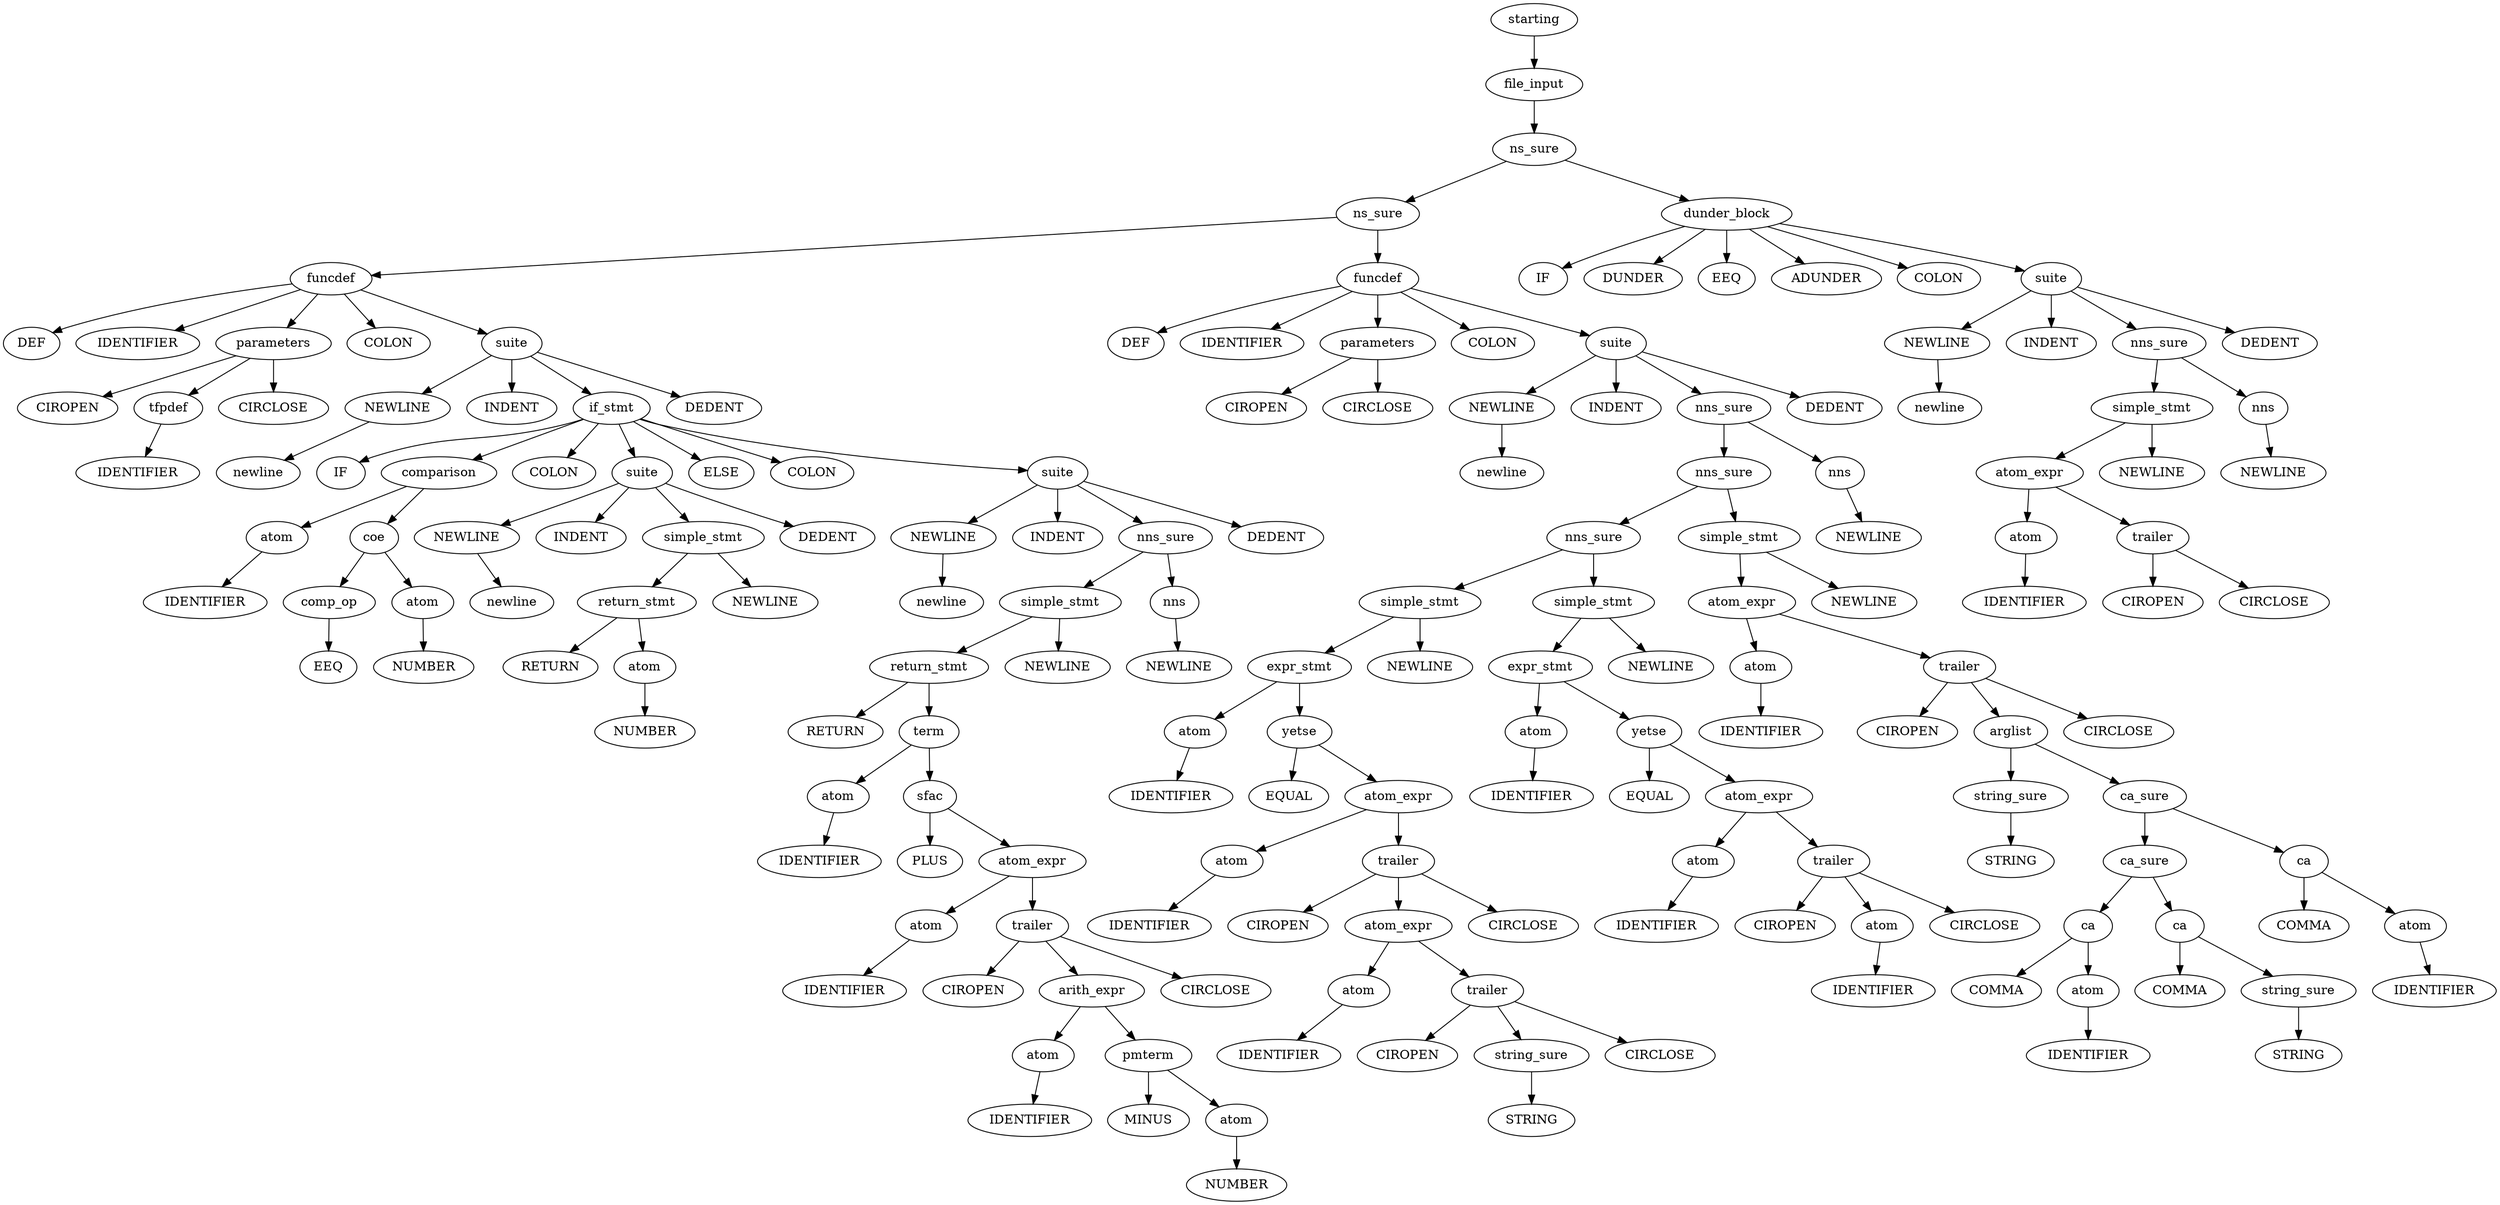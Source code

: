 digraph ASTVisual {
 ordering = out ;
10 [ label="tfpdef"]
20 [ label="IDENTIFIER"]
30 [ label="parameters"]
40 [ label="CIROPEN"]
50 [ label="CIRCLOSE"]
60 [ label="NEWLINE"]
70 [ label="newline"]
80 [ label="atom"]
90 [ label="IDENTIFIER"]
100 [ label="comp_op"]
110 [ label="EEQ"]
120 [ label="atom"]
130 [ label="NUMBER"]
140 [ label="coe"]
150 [ label="comparison"]
160 [ label="NEWLINE"]
170 [ label="newline"]
180 [ label="atom"]
190 [ label="NUMBER"]
200 [ label="return_stmt"]
210 [ label="RETURN"]
220 [ label="simple_stmt"]
230 [ label="NEWLINE"]
240 [ label="suite"]
250 [ label="INDENT"]
260 [ label="DEDENT"]
270 [ label="NEWLINE"]
280 [ label="newline"]
290 [ label="atom"]
300 [ label="IDENTIFIER"]
310 [ label="atom"]
320 [ label="IDENTIFIER"]
330 [ label="atom"]
340 [ label="IDENTIFIER"]
350 [ label="atom"]
360 [ label="NUMBER"]
370 [ label="pmterm"]
380 [ label="MINUS"]
390 [ label="arith_expr"]
400 [ label="trailer"]
410 [ label="CIROPEN"]
420 [ label="CIRCLOSE"]
430 [ label="atom_expr"]
440 [ label="sfac"]
450 [ label="PLUS"]
460 [ label="term"]
470 [ label="return_stmt"]
480 [ label="RETURN"]
490 [ label="simple_stmt"]
500 [ label="NEWLINE"]
510 [ label="nns"]
520 [ label="NEWLINE"]
530 [ label="nns_sure"]
540 [ label="suite"]
550 [ label="INDENT"]
560 [ label="DEDENT"]
570 [ label="if_stmt"]
580 [ label="IF"]
590 [ label="COLON"]
600 [ label="ELSE"]
610 [ label="COLON"]
620 [ label="suite"]
630 [ label="INDENT"]
640 [ label="DEDENT"]
650 [ label="funcdef"]
660 [ label="DEF"]
670 [ label="IDENTIFIER"]
680 [ label="COLON"]
690 [ label="parameters"]
700 [ label="CIROPEN"]
710 [ label="CIRCLOSE"]
720 [ label="NEWLINE"]
730 [ label="newline"]
740 [ label="atom"]
750 [ label="IDENTIFIER"]
760 [ label="atom"]
770 [ label="IDENTIFIER"]
780 [ label="atom"]
790 [ label="IDENTIFIER"]
800 [ label="string_sure"]
810 [ label="STRING"]
820 [ label="trailer"]
830 [ label="CIROPEN"]
840 [ label="CIRCLOSE"]
850 [ label="atom_expr"]
860 [ label="trailer"]
870 [ label="CIROPEN"]
880 [ label="CIRCLOSE"]
890 [ label="atom_expr"]
900 [ label="yetse"]
910 [ label="EQUAL"]
920 [ label="expr_stmt"]
930 [ label="simple_stmt"]
940 [ label="NEWLINE"]
950 [ label="atom"]
960 [ label="IDENTIFIER"]
970 [ label="atom"]
980 [ label="IDENTIFIER"]
990 [ label="atom"]
1000 [ label="IDENTIFIER"]
1010 [ label="trailer"]
1020 [ label="CIROPEN"]
1030 [ label="CIRCLOSE"]
1040 [ label="atom_expr"]
1050 [ label="yetse"]
1060 [ label="EQUAL"]
1070 [ label="expr_stmt"]
1080 [ label="simple_stmt"]
1090 [ label="NEWLINE"]
1100 [ label="nns_sure"]
1110 [ label="atom"]
1120 [ label="IDENTIFIER"]
1130 [ label="string_sure"]
1140 [ label="STRING"]
1150 [ label="atom"]
1160 [ label="IDENTIFIER"]
1170 [ label="ca"]
1180 [ label="COMMA"]
1190 [ label="string_sure"]
1200 [ label="STRING"]
1210 [ label="ca"]
1220 [ label="COMMA"]
1230 [ label="ca_sure"]
1240 [ label="atom"]
1250 [ label="IDENTIFIER"]
1260 [ label="ca"]
1270 [ label="COMMA"]
1280 [ label="ca_sure"]
1290 [ label="arglist"]
1300 [ label="trailer"]
1310 [ label="CIROPEN"]
1320 [ label="CIRCLOSE"]
1330 [ label="atom_expr"]
1340 [ label="simple_stmt"]
1350 [ label="NEWLINE"]
1360 [ label="nns_sure"]
1370 [ label="nns"]
1380 [ label="NEWLINE"]
1390 [ label="nns_sure"]
1400 [ label="suite"]
1410 [ label="INDENT"]
1420 [ label="DEDENT"]
1430 [ label="funcdef"]
1440 [ label="DEF"]
1450 [ label="IDENTIFIER"]
1460 [ label="COLON"]
1470 [ label="ns_sure"]
1480 [ label="NEWLINE"]
1490 [ label="newline"]
1500 [ label="atom"]
1510 [ label="IDENTIFIER"]
1520 [ label="trailer"]
1530 [ label="CIROPEN"]
1540 [ label="CIRCLOSE"]
1550 [ label="atom_expr"]
1560 [ label="simple_stmt"]
1570 [ label="NEWLINE"]
1580 [ label="nns"]
1590 [ label="NEWLINE"]
1600 [ label="nns_sure"]
1610 [ label="suite"]
1620 [ label="INDENT"]
1630 [ label="DEDENT"]
1640 [ label="dunder_block"]
1650 [ label="IF"]
1660 [ label="DUNDER"]
1670 [ label="EEQ"]
1680 [ label="ADUNDER"]
1690 [ label="COLON"]
1700 [ label="ns_sure"]
1710 [ label="file_input"]
1720 [ label="starting"]
10 -> 20[ label=""]
30 -> 40[ label=""]
30 -> 10[ label=""]
30 -> 50[ label=""]
60 -> 70[ label=""]
80 -> 90[ label=""]
100 -> 110[ label=""]
120 -> 130[ label=""]
140 -> 100[ label=""]
140 -> 120[ label=""]
150 -> 80[ label=""]
150 -> 140[ label=""]
160 -> 170[ label=""]
180 -> 190[ label=""]
200 -> 210[ label=""]
200 -> 180[ label=""]
220 -> 200[ label=""]
220 -> 230[ label=""]
240 -> 160[ label=""]
240 -> 250[ label=""]
240 -> 220[ label=""]
240 -> 260[ label=""]
270 -> 280[ label=""]
290 -> 300[ label=""]
310 -> 320[ label=""]
330 -> 340[ label=""]
350 -> 360[ label=""]
370 -> 380[ label=""]
370 -> 350[ label=""]
390 -> 330[ label=""]
390 -> 370[ label=""]
400 -> 410[ label=""]
400 -> 390[ label=""]
400 -> 420[ label=""]
430 -> 310[ label=""]
430 -> 400[ label=""]
440 -> 450[ label=""]
440 -> 430[ label=""]
460 -> 290[ label=""]
460 -> 440[ label=""]
470 -> 480[ label=""]
470 -> 460[ label=""]
490 -> 470[ label=""]
490 -> 500[ label=""]
510 -> 520[ label=""]
530 -> 490[ label=""]
530 -> 510[ label=""]
540 -> 270[ label=""]
540 -> 550[ label=""]
540 -> 530[ label=""]
540 -> 560[ label=""]
570 -> 580[ label=""]
570 -> 150[ label=""]
570 -> 590[ label=""]
570 -> 240[ label=""]
570 -> 600[ label=""]
570 -> 610[ label=""]
570 -> 540[ label=""]
620 -> 60[ label=""]
620 -> 630[ label=""]
620 -> 570[ label=""]
620 -> 640[ label=""]
650 -> 660[ label=""]
650 -> 670[ label=""]
650 -> 30[ label=""]
650 -> 680[ label=""]
650 -> 620[ label=""]
690 -> 700[ label=""]
690 -> 710[ label=""]
720 -> 730[ label=""]
740 -> 750[ label=""]
760 -> 770[ label=""]
780 -> 790[ label=""]
800 -> 810[ label=""]
820 -> 830[ label=""]
820 -> 800[ label=""]
820 -> 840[ label=""]
850 -> 780[ label=""]
850 -> 820[ label=""]
860 -> 870[ label=""]
860 -> 850[ label=""]
860 -> 880[ label=""]
890 -> 760[ label=""]
890 -> 860[ label=""]
900 -> 910[ label=""]
900 -> 890[ label=""]
920 -> 740[ label=""]
920 -> 900[ label=""]
930 -> 920[ label=""]
930 -> 940[ label=""]
950 -> 960[ label=""]
970 -> 980[ label=""]
990 -> 1000[ label=""]
1010 -> 1020[ label=""]
1010 -> 990[ label=""]
1010 -> 1030[ label=""]
1040 -> 970[ label=""]
1040 -> 1010[ label=""]
1050 -> 1060[ label=""]
1050 -> 1040[ label=""]
1070 -> 950[ label=""]
1070 -> 1050[ label=""]
1080 -> 1070[ label=""]
1080 -> 1090[ label=""]
1100 -> 930[ label=""]
1100 -> 1080[ label=""]
1110 -> 1120[ label=""]
1130 -> 1140[ label=""]
1150 -> 1160[ label=""]
1170 -> 1180[ label=""]
1170 -> 1150[ label=""]
1190 -> 1200[ label=""]
1210 -> 1220[ label=""]
1210 -> 1190[ label=""]
1230 -> 1170[ label=""]
1230 -> 1210[ label=""]
1240 -> 1250[ label=""]
1260 -> 1270[ label=""]
1260 -> 1240[ label=""]
1280 -> 1230[ label=""]
1280 -> 1260[ label=""]
1290 -> 1130[ label=""]
1290 -> 1280[ label=""]
1300 -> 1310[ label=""]
1300 -> 1290[ label=""]
1300 -> 1320[ label=""]
1330 -> 1110[ label=""]
1330 -> 1300[ label=""]
1340 -> 1330[ label=""]
1340 -> 1350[ label=""]
1360 -> 1100[ label=""]
1360 -> 1340[ label=""]
1370 -> 1380[ label=""]
1390 -> 1360[ label=""]
1390 -> 1370[ label=""]
1400 -> 720[ label=""]
1400 -> 1410[ label=""]
1400 -> 1390[ label=""]
1400 -> 1420[ label=""]
1430 -> 1440[ label=""]
1430 -> 1450[ label=""]
1430 -> 690[ label=""]
1430 -> 1460[ label=""]
1430 -> 1400[ label=""]
1470 -> 650[ label=""]
1470 -> 1430[ label=""]
1480 -> 1490[ label=""]
1500 -> 1510[ label=""]
1520 -> 1530[ label=""]
1520 -> 1540[ label=""]
1550 -> 1500[ label=""]
1550 -> 1520[ label=""]
1560 -> 1550[ label=""]
1560 -> 1570[ label=""]
1580 -> 1590[ label=""]
1600 -> 1560[ label=""]
1600 -> 1580[ label=""]
1610 -> 1480[ label=""]
1610 -> 1620[ label=""]
1610 -> 1600[ label=""]
1610 -> 1630[ label=""]
1640 -> 1650[ label=""]
1640 -> 1660[ label=""]
1640 -> 1670[ label=""]
1640 -> 1680[ label=""]
1640 -> 1690[ label=""]
1640 -> 1610[ label=""]
1700 -> 1470[ label=""]
1700 -> 1640[ label=""]
1710 -> 1700[ label=""]
1720 -> 1710[ label=""]
  }
